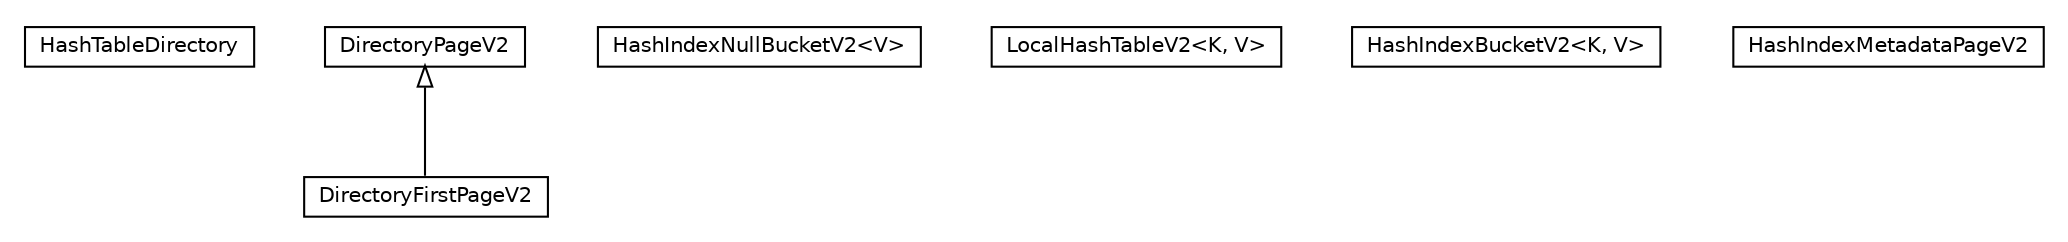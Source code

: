 #!/usr/local/bin/dot
#
# Class diagram 
# Generated by UMLGraph version R5_6-24-gf6e263 (http://www.umlgraph.org/)
#

digraph G {
	edge [fontname="Helvetica",fontsize=10,labelfontname="Helvetica",labelfontsize=10];
	node [fontname="Helvetica",fontsize=10,shape=plaintext];
	nodesep=0.25;
	ranksep=0.5;
	// com.orientechnologies.orient.core.storage.index.hashindex.local.v2.HashTableDirectory
	c393461 [label=<<table title="com.orientechnologies.orient.core.storage.index.hashindex.local.v2.HashTableDirectory" border="0" cellborder="1" cellspacing="0" cellpadding="2" port="p" href="./HashTableDirectory.html">
		<tr><td><table border="0" cellspacing="0" cellpadding="1">
<tr><td align="center" balign="center"> HashTableDirectory </td></tr>
		</table></td></tr>
		</table>>, URL="./HashTableDirectory.html", fontname="Helvetica", fontcolor="black", fontsize=10.0];
	// com.orientechnologies.orient.core.storage.index.hashindex.local.v2.DirectoryPageV2
	c393462 [label=<<table title="com.orientechnologies.orient.core.storage.index.hashindex.local.v2.DirectoryPageV2" border="0" cellborder="1" cellspacing="0" cellpadding="2" port="p" href="./DirectoryPageV2.html">
		<tr><td><table border="0" cellspacing="0" cellpadding="1">
<tr><td align="center" balign="center"> DirectoryPageV2 </td></tr>
		</table></td></tr>
		</table>>, URL="./DirectoryPageV2.html", fontname="Helvetica", fontcolor="black", fontsize=10.0];
	// com.orientechnologies.orient.core.storage.index.hashindex.local.v2.HashIndexNullBucketV2<V>
	c393463 [label=<<table title="com.orientechnologies.orient.core.storage.index.hashindex.local.v2.HashIndexNullBucketV2" border="0" cellborder="1" cellspacing="0" cellpadding="2" port="p" href="./HashIndexNullBucketV2.html">
		<tr><td><table border="0" cellspacing="0" cellpadding="1">
<tr><td align="center" balign="center"> HashIndexNullBucketV2&lt;V&gt; </td></tr>
		</table></td></tr>
		</table>>, URL="./HashIndexNullBucketV2.html", fontname="Helvetica", fontcolor="black", fontsize=10.0];
	// com.orientechnologies.orient.core.storage.index.hashindex.local.v2.LocalHashTableV2<K, V>
	c393464 [label=<<table title="com.orientechnologies.orient.core.storage.index.hashindex.local.v2.LocalHashTableV2" border="0" cellborder="1" cellspacing="0" cellpadding="2" port="p" href="./LocalHashTableV2.html">
		<tr><td><table border="0" cellspacing="0" cellpadding="1">
<tr><td align="center" balign="center"> LocalHashTableV2&lt;K, V&gt; </td></tr>
		</table></td></tr>
		</table>>, URL="./LocalHashTableV2.html", fontname="Helvetica", fontcolor="black", fontsize=10.0];
	// com.orientechnologies.orient.core.storage.index.hashindex.local.v2.HashIndexBucketV2<K, V>
	c393465 [label=<<table title="com.orientechnologies.orient.core.storage.index.hashindex.local.v2.HashIndexBucketV2" border="0" cellborder="1" cellspacing="0" cellpadding="2" port="p" href="./HashIndexBucketV2.html">
		<tr><td><table border="0" cellspacing="0" cellpadding="1">
<tr><td align="center" balign="center"> HashIndexBucketV2&lt;K, V&gt; </td></tr>
		</table></td></tr>
		</table>>, URL="./HashIndexBucketV2.html", fontname="Helvetica", fontcolor="black", fontsize=10.0];
	// com.orientechnologies.orient.core.storage.index.hashindex.local.v2.DirectoryFirstPageV2
	c393466 [label=<<table title="com.orientechnologies.orient.core.storage.index.hashindex.local.v2.DirectoryFirstPageV2" border="0" cellborder="1" cellspacing="0" cellpadding="2" port="p" href="./DirectoryFirstPageV2.html">
		<tr><td><table border="0" cellspacing="0" cellpadding="1">
<tr><td align="center" balign="center"> DirectoryFirstPageV2 </td></tr>
		</table></td></tr>
		</table>>, URL="./DirectoryFirstPageV2.html", fontname="Helvetica", fontcolor="black", fontsize=10.0];
	// com.orientechnologies.orient.core.storage.index.hashindex.local.v2.HashIndexMetadataPageV2
	c393467 [label=<<table title="com.orientechnologies.orient.core.storage.index.hashindex.local.v2.HashIndexMetadataPageV2" border="0" cellborder="1" cellspacing="0" cellpadding="2" port="p" href="./HashIndexMetadataPageV2.html">
		<tr><td><table border="0" cellspacing="0" cellpadding="1">
<tr><td align="center" balign="center"> HashIndexMetadataPageV2 </td></tr>
		</table></td></tr>
		</table>>, URL="./HashIndexMetadataPageV2.html", fontname="Helvetica", fontcolor="black", fontsize=10.0];
	//com.orientechnologies.orient.core.storage.index.hashindex.local.v2.DirectoryFirstPageV2 extends com.orientechnologies.orient.core.storage.index.hashindex.local.v2.DirectoryPageV2
	c393462:p -> c393466:p [dir=back,arrowtail=empty];
}

